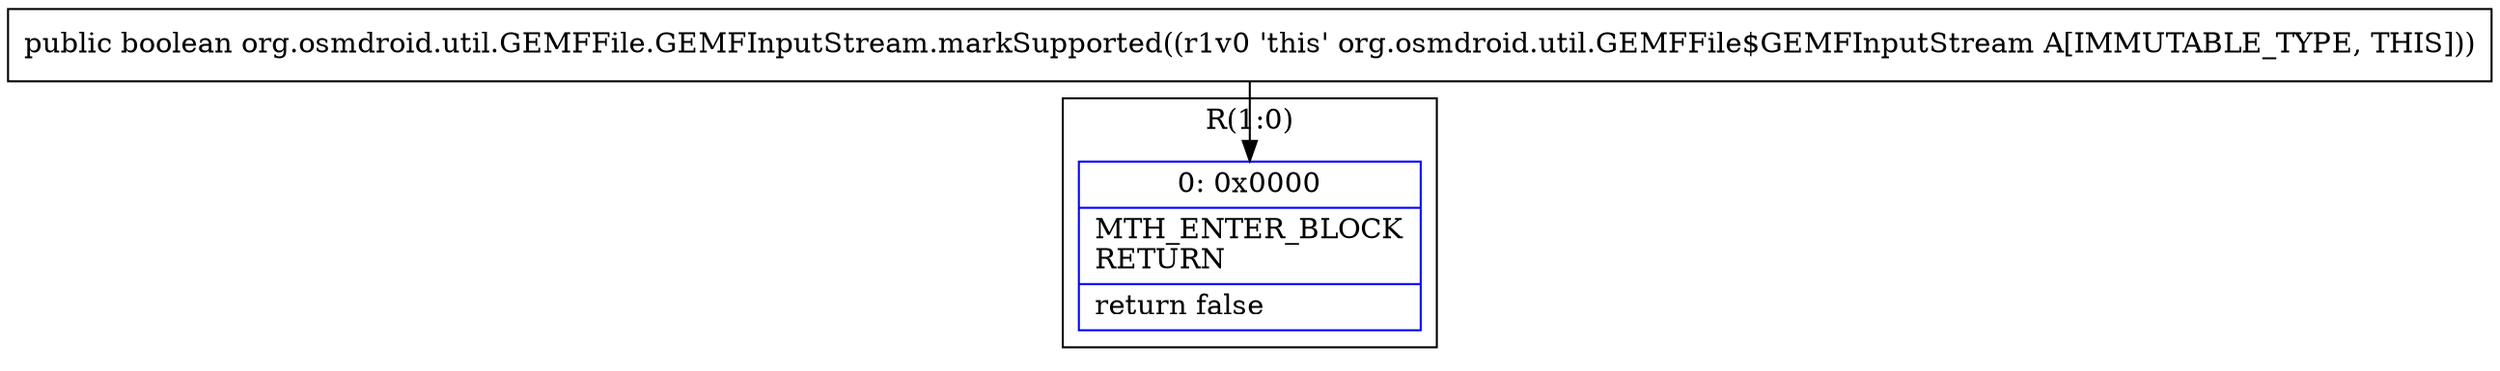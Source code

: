 digraph "CFG fororg.osmdroid.util.GEMFFile.GEMFInputStream.markSupported()Z" {
subgraph cluster_Region_517110960 {
label = "R(1:0)";
node [shape=record,color=blue];
Node_0 [shape=record,label="{0\:\ 0x0000|MTH_ENTER_BLOCK\lRETURN\l|return false\l}"];
}
MethodNode[shape=record,label="{public boolean org.osmdroid.util.GEMFFile.GEMFInputStream.markSupported((r1v0 'this' org.osmdroid.util.GEMFFile$GEMFInputStream A[IMMUTABLE_TYPE, THIS])) }"];
MethodNode -> Node_0;
}

